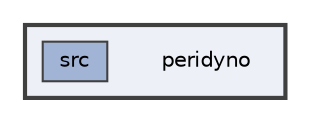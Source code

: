 digraph "E:/Peridyno/peridyno"
{
 // LATEX_PDF_SIZE
  bgcolor="transparent";
  edge [fontname=Helvetica,fontsize=10,labelfontname=Helvetica,labelfontsize=10];
  node [fontname=Helvetica,fontsize=10,shape=box,height=0.2,width=0.4];
  compound=true
  subgraph clusterdir_9e1d3a722a3f1709e7921084212f8a51 {
    graph [ bgcolor="#edf0f7", pencolor="grey25", label="", fontname=Helvetica,fontsize=10 style="filled,bold", URL="dir_9e1d3a722a3f1709e7921084212f8a51.html",tooltip=""]
    dir_9e1d3a722a3f1709e7921084212f8a51 [shape=plaintext, label="peridyno"];
  dir_9ff22b279fca3cb014c234517e61ce6a [label="src", fillcolor="#a2b4d6", color="grey25", style="filled", URL="dir_9ff22b279fca3cb014c234517e61ce6a.html",tooltip=""];
  }
}
